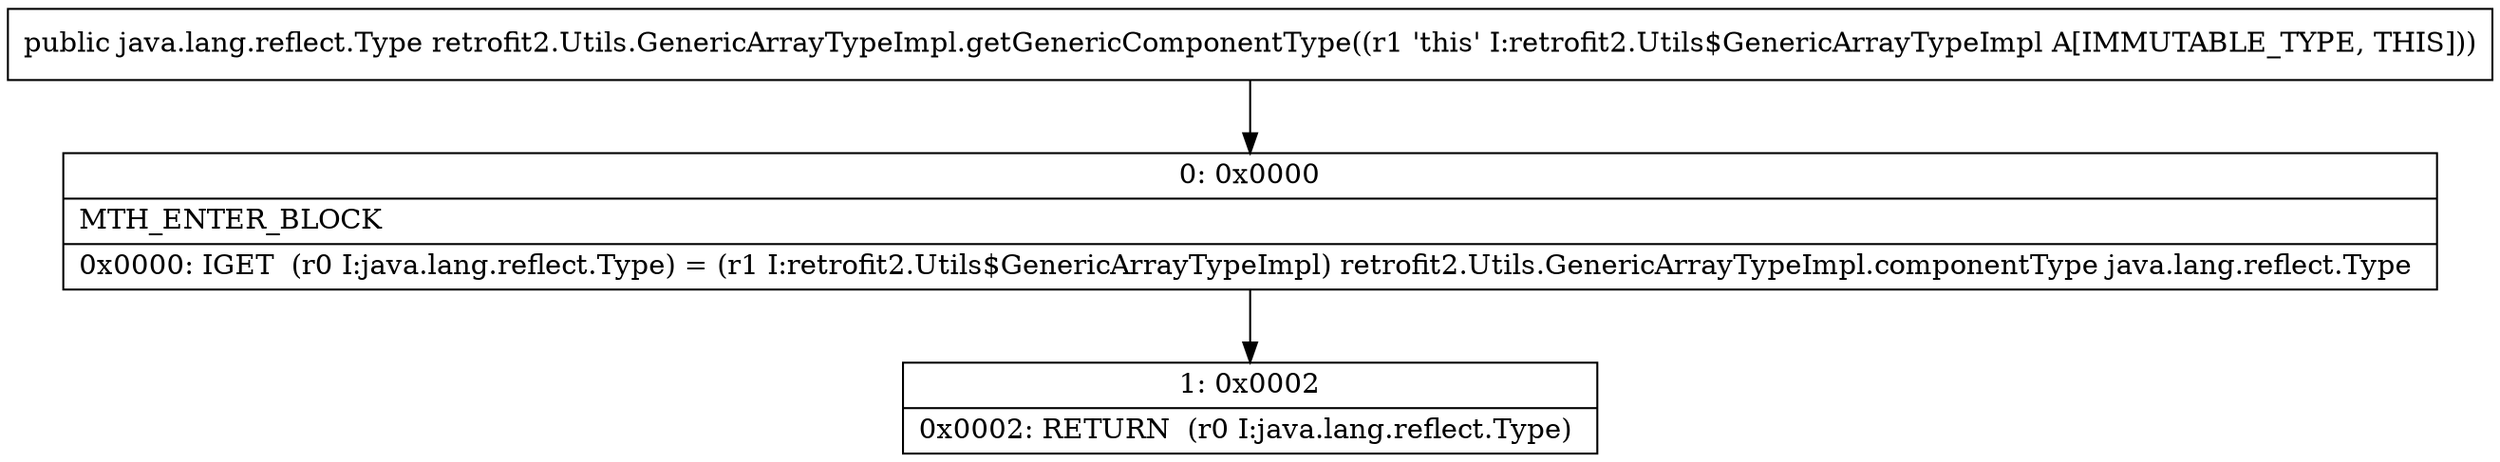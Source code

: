 digraph "CFG forretrofit2.Utils.GenericArrayTypeImpl.getGenericComponentType()Ljava\/lang\/reflect\/Type;" {
Node_0 [shape=record,label="{0\:\ 0x0000|MTH_ENTER_BLOCK\l|0x0000: IGET  (r0 I:java.lang.reflect.Type) = (r1 I:retrofit2.Utils$GenericArrayTypeImpl) retrofit2.Utils.GenericArrayTypeImpl.componentType java.lang.reflect.Type \l}"];
Node_1 [shape=record,label="{1\:\ 0x0002|0x0002: RETURN  (r0 I:java.lang.reflect.Type) \l}"];
MethodNode[shape=record,label="{public java.lang.reflect.Type retrofit2.Utils.GenericArrayTypeImpl.getGenericComponentType((r1 'this' I:retrofit2.Utils$GenericArrayTypeImpl A[IMMUTABLE_TYPE, THIS])) }"];
MethodNode -> Node_0;
Node_0 -> Node_1;
}

